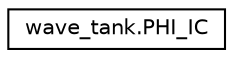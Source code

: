 digraph "Graphical Class Hierarchy"
{
 // LATEX_PDF_SIZE
  edge [fontname="Helvetica",fontsize="10",labelfontname="Helvetica",labelfontsize="10"];
  node [fontname="Helvetica",fontsize="10",shape=record];
  rankdir="LR";
  Node0 [label="wave_tank.PHI_IC",height=0.2,width=0.4,color="black", fillcolor="white", style="filled",URL="$de/d58/classwave__tank_1_1PHI__IC.html",tooltip=" "];
}
